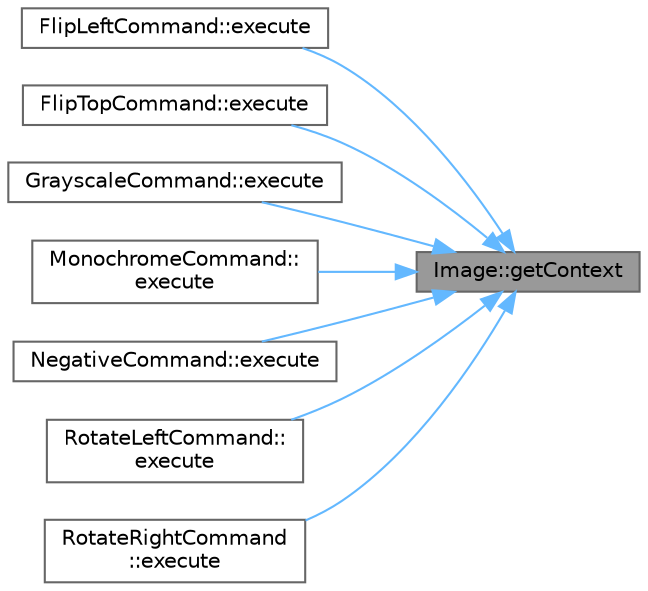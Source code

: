 digraph "Image::getContext"
{
 // INTERACTIVE_SVG=YES
 // LATEX_PDF_SIZE
  bgcolor="transparent";
  edge [fontname=Helvetica,fontsize=10,labelfontname=Helvetica,labelfontsize=10];
  node [fontname=Helvetica,fontsize=10,shape=box,height=0.2,width=0.4];
  rankdir="RL";
  Node1 [id="Node000001",label="Image::getContext",height=0.2,width=0.4,color="gray40", fillcolor="grey60", style="filled", fontcolor="black",tooltip="Gets a const reference to the image context."];
  Node1 -> Node2 [id="edge1_Node000001_Node000002",dir="back",color="steelblue1",style="solid",tooltip=" "];
  Node2 [id="Node000002",label="FlipLeftCommand::execute",height=0.2,width=0.4,color="grey40", fillcolor="white", style="filled",URL="$class_flip_left_command.html#a8ed295ee83ec6f191c59eca9d154b234",tooltip="Executes the command on the provided image."];
  Node1 -> Node3 [id="edge2_Node000001_Node000003",dir="back",color="steelblue1",style="solid",tooltip=" "];
  Node3 [id="Node000003",label="FlipTopCommand::execute",height=0.2,width=0.4,color="grey40", fillcolor="white", style="filled",URL="$class_flip_top_command.html#add4c592fbbaced41eb760a2c22511bc1",tooltip="Executes the command on the provided image."];
  Node1 -> Node4 [id="edge3_Node000001_Node000004",dir="back",color="steelblue1",style="solid",tooltip=" "];
  Node4 [id="Node000004",label="GrayscaleCommand::execute",height=0.2,width=0.4,color="grey40", fillcolor="white", style="filled",URL="$class_grayscale_command.html#aa933ac3aff6c8d466fcb8ebed4b13f11",tooltip="Executes the command on the provided image."];
  Node1 -> Node5 [id="edge4_Node000001_Node000005",dir="back",color="steelblue1",style="solid",tooltip=" "];
  Node5 [id="Node000005",label="MonochromeCommand::\lexecute",height=0.2,width=0.4,color="grey40", fillcolor="white", style="filled",URL="$class_monochrome_command.html#ac41b090d6393a108f4e2c751f2137902",tooltip="Executes the command on the provided image."];
  Node1 -> Node6 [id="edge5_Node000001_Node000006",dir="back",color="steelblue1",style="solid",tooltip=" "];
  Node6 [id="Node000006",label="NegativeCommand::execute",height=0.2,width=0.4,color="grey40", fillcolor="white", style="filled",URL="$class_negative_command.html#ae19a2eea425e5fad6b891b0224fb4d69",tooltip="Executes the command on the provided image."];
  Node1 -> Node7 [id="edge6_Node000001_Node000007",dir="back",color="steelblue1",style="solid",tooltip=" "];
  Node7 [id="Node000007",label="RotateLeftCommand::\lexecute",height=0.2,width=0.4,color="grey40", fillcolor="white", style="filled",URL="$class_rotate_left_command.html#a6ab2781e2b34763398ac1e51e8081425",tooltip="Executes the command on the provided image."];
  Node1 -> Node8 [id="edge7_Node000001_Node000008",dir="back",color="steelblue1",style="solid",tooltip=" "];
  Node8 [id="Node000008",label="RotateRightCommand\l::execute",height=0.2,width=0.4,color="grey40", fillcolor="white", style="filled",URL="$class_rotate_right_command.html#a60d087ffe32313971df08bcd7438fb3d",tooltip="Executes the command on the provided image."];
}
